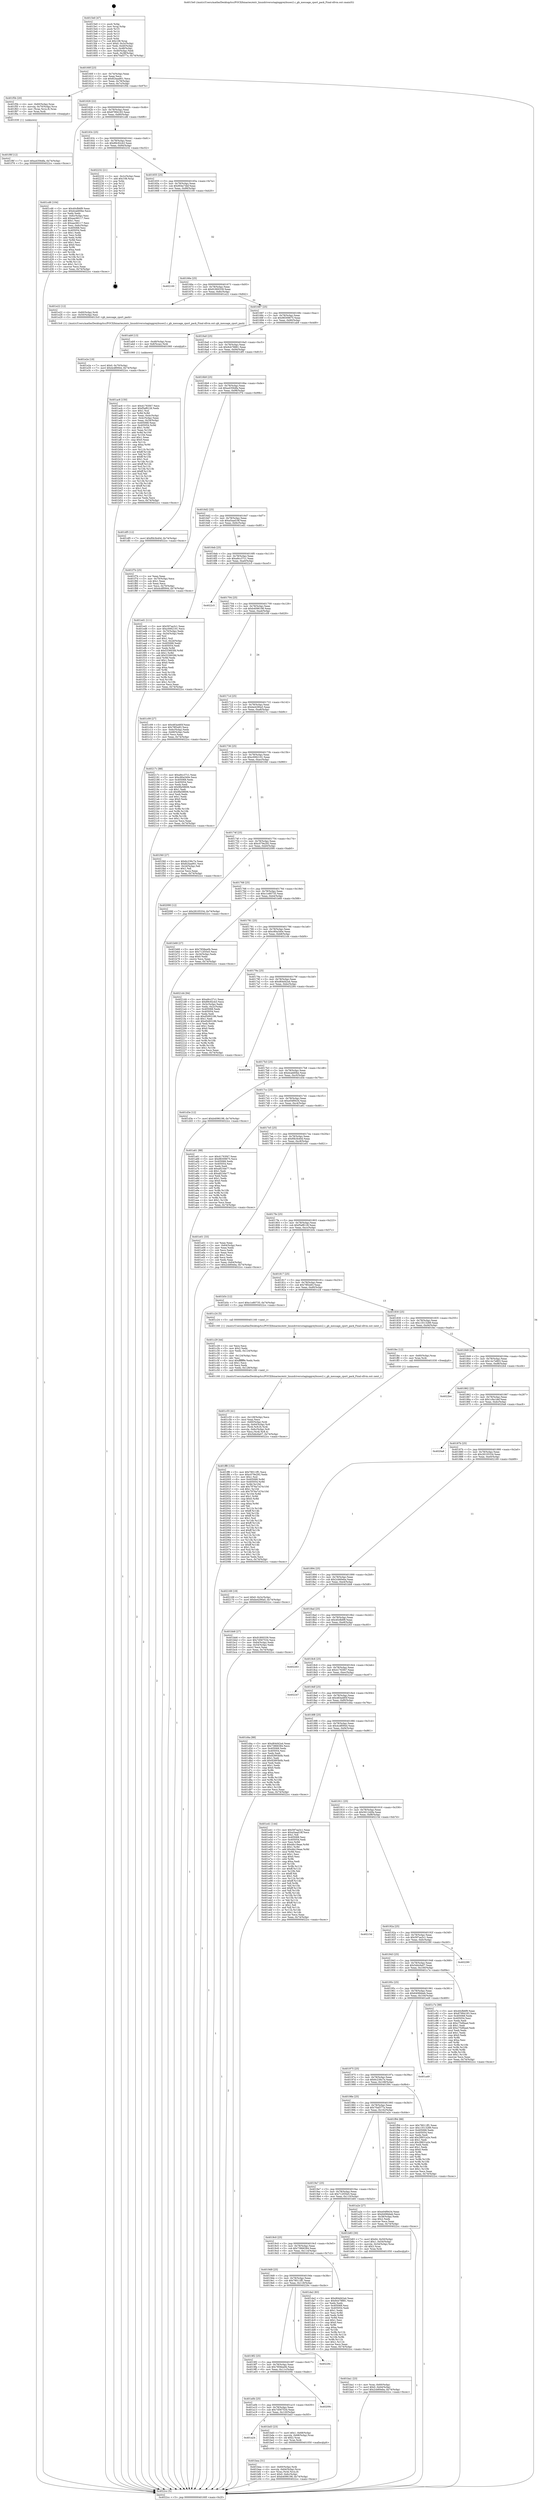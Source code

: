 digraph "0x4015e0" {
  label = "0x4015e0 (/mnt/c/Users/mathe/Desktop/tcc/POCII/binaries/extr_linuxdriversstaginggreybuses2.c_gb_message_cport_pack_Final-ollvm.out::main(0))"
  labelloc = "t"
  node[shape=record]

  Entry [label="",width=0.3,height=0.3,shape=circle,fillcolor=black,style=filled]
  "0x40160f" [label="{
     0x40160f [23]\l
     | [instrs]\l
     &nbsp;&nbsp;0x40160f \<+3\>: mov -0x74(%rbp),%eax\l
     &nbsp;&nbsp;0x401612 \<+2\>: mov %eax,%ecx\l
     &nbsp;&nbsp;0x401614 \<+6\>: sub $0x824aa901,%ecx\l
     &nbsp;&nbsp;0x40161a \<+3\>: mov %eax,-0x78(%rbp)\l
     &nbsp;&nbsp;0x40161d \<+3\>: mov %ecx,-0x7c(%rbp)\l
     &nbsp;&nbsp;0x401620 \<+6\>: je 0000000000401f5b \<main+0x97b\>\l
  }"]
  "0x401f5b" [label="{
     0x401f5b [20]\l
     | [instrs]\l
     &nbsp;&nbsp;0x401f5b \<+4\>: mov -0x60(%rbp),%rax\l
     &nbsp;&nbsp;0x401f5f \<+4\>: movslq -0x70(%rbp),%rcx\l
     &nbsp;&nbsp;0x401f63 \<+4\>: mov (%rax,%rcx,8),%rax\l
     &nbsp;&nbsp;0x401f67 \<+3\>: mov %rax,%rdi\l
     &nbsp;&nbsp;0x401f6a \<+5\>: call 0000000000401030 \<free@plt\>\l
     | [calls]\l
     &nbsp;&nbsp;0x401030 \{1\} (unknown)\l
  }"]
  "0x401626" [label="{
     0x401626 [22]\l
     | [instrs]\l
     &nbsp;&nbsp;0x401626 \<+5\>: jmp 000000000040162b \<main+0x4b\>\l
     &nbsp;&nbsp;0x40162b \<+3\>: mov -0x78(%rbp),%eax\l
     &nbsp;&nbsp;0x40162e \<+5\>: sub $0x87994183,%eax\l
     &nbsp;&nbsp;0x401633 \<+3\>: mov %eax,-0x80(%rbp)\l
     &nbsp;&nbsp;0x401636 \<+6\>: je 0000000000401cd6 \<main+0x6f6\>\l
  }"]
  Exit [label="",width=0.3,height=0.3,shape=circle,fillcolor=black,style=filled,peripheries=2]
  "0x401cd6" [label="{
     0x401cd6 [104]\l
     | [instrs]\l
     &nbsp;&nbsp;0x401cd6 \<+5\>: mov $0x40cfb6f9,%eax\l
     &nbsp;&nbsp;0x401cdb \<+5\>: mov $0xdcab60be,%ecx\l
     &nbsp;&nbsp;0x401ce0 \<+2\>: xor %edx,%edx\l
     &nbsp;&nbsp;0x401ce2 \<+3\>: mov -0x6c(%rbp),%esi\l
     &nbsp;&nbsp;0x401ce5 \<+6\>: add $0xaac66117,%esi\l
     &nbsp;&nbsp;0x401ceb \<+3\>: add $0x1,%esi\l
     &nbsp;&nbsp;0x401cee \<+6\>: sub $0xaac66117,%esi\l
     &nbsp;&nbsp;0x401cf4 \<+3\>: mov %esi,-0x6c(%rbp)\l
     &nbsp;&nbsp;0x401cf7 \<+7\>: mov 0x405068,%esi\l
     &nbsp;&nbsp;0x401cfe \<+7\>: mov 0x405054,%edi\l
     &nbsp;&nbsp;0x401d05 \<+3\>: sub $0x1,%edx\l
     &nbsp;&nbsp;0x401d08 \<+3\>: mov %esi,%r8d\l
     &nbsp;&nbsp;0x401d0b \<+3\>: add %edx,%r8d\l
     &nbsp;&nbsp;0x401d0e \<+4\>: imul %r8d,%esi\l
     &nbsp;&nbsp;0x401d12 \<+3\>: and $0x1,%esi\l
     &nbsp;&nbsp;0x401d15 \<+3\>: cmp $0x0,%esi\l
     &nbsp;&nbsp;0x401d18 \<+4\>: sete %r9b\l
     &nbsp;&nbsp;0x401d1c \<+3\>: cmp $0xa,%edi\l
     &nbsp;&nbsp;0x401d1f \<+4\>: setl %r10b\l
     &nbsp;&nbsp;0x401d23 \<+3\>: mov %r9b,%r11b\l
     &nbsp;&nbsp;0x401d26 \<+3\>: and %r10b,%r11b\l
     &nbsp;&nbsp;0x401d29 \<+3\>: xor %r10b,%r9b\l
     &nbsp;&nbsp;0x401d2c \<+3\>: or %r9b,%r11b\l
     &nbsp;&nbsp;0x401d2f \<+4\>: test $0x1,%r11b\l
     &nbsp;&nbsp;0x401d33 \<+3\>: cmovne %ecx,%eax\l
     &nbsp;&nbsp;0x401d36 \<+3\>: mov %eax,-0x74(%rbp)\l
     &nbsp;&nbsp;0x401d39 \<+5\>: jmp 00000000004022cc \<main+0xcec\>\l
  }"]
  "0x40163c" [label="{
     0x40163c [25]\l
     | [instrs]\l
     &nbsp;&nbsp;0x40163c \<+5\>: jmp 0000000000401641 \<main+0x61\>\l
     &nbsp;&nbsp;0x401641 \<+3\>: mov -0x78(%rbp),%eax\l
     &nbsp;&nbsp;0x401644 \<+5\>: sub $0x89c92cb3,%eax\l
     &nbsp;&nbsp;0x401649 \<+6\>: mov %eax,-0x84(%rbp)\l
     &nbsp;&nbsp;0x40164f \<+6\>: je 0000000000402232 \<main+0xc52\>\l
  }"]
  "0x401ff8" [label="{
     0x401ff8 [152]\l
     | [instrs]\l
     &nbsp;&nbsp;0x401ff8 \<+5\>: mov $0x78011ff1,%ecx\l
     &nbsp;&nbsp;0x401ffd \<+5\>: mov $0xc079e292,%edx\l
     &nbsp;&nbsp;0x402002 \<+3\>: mov $0x1,%sil\l
     &nbsp;&nbsp;0x402005 \<+8\>: mov 0x405068,%r8d\l
     &nbsp;&nbsp;0x40200d \<+8\>: mov 0x405054,%r9d\l
     &nbsp;&nbsp;0x402015 \<+3\>: mov %r8d,%r10d\l
     &nbsp;&nbsp;0x402018 \<+7\>: add $0x7976a7cf,%r10d\l
     &nbsp;&nbsp;0x40201f \<+4\>: sub $0x1,%r10d\l
     &nbsp;&nbsp;0x402023 \<+7\>: sub $0x7976a7cf,%r10d\l
     &nbsp;&nbsp;0x40202a \<+4\>: imul %r10d,%r8d\l
     &nbsp;&nbsp;0x40202e \<+4\>: and $0x1,%r8d\l
     &nbsp;&nbsp;0x402032 \<+4\>: cmp $0x0,%r8d\l
     &nbsp;&nbsp;0x402036 \<+4\>: sete %r11b\l
     &nbsp;&nbsp;0x40203a \<+4\>: cmp $0xa,%r9d\l
     &nbsp;&nbsp;0x40203e \<+3\>: setl %bl\l
     &nbsp;&nbsp;0x402041 \<+3\>: mov %r11b,%r14b\l
     &nbsp;&nbsp;0x402044 \<+4\>: xor $0xff,%r14b\l
     &nbsp;&nbsp;0x402048 \<+3\>: mov %bl,%r15b\l
     &nbsp;&nbsp;0x40204b \<+4\>: xor $0xff,%r15b\l
     &nbsp;&nbsp;0x40204f \<+4\>: xor $0x1,%sil\l
     &nbsp;&nbsp;0x402053 \<+3\>: mov %r14b,%r12b\l
     &nbsp;&nbsp;0x402056 \<+4\>: and $0xff,%r12b\l
     &nbsp;&nbsp;0x40205a \<+3\>: and %sil,%r11b\l
     &nbsp;&nbsp;0x40205d \<+3\>: mov %r15b,%r13b\l
     &nbsp;&nbsp;0x402060 \<+4\>: and $0xff,%r13b\l
     &nbsp;&nbsp;0x402064 \<+3\>: and %sil,%bl\l
     &nbsp;&nbsp;0x402067 \<+3\>: or %r11b,%r12b\l
     &nbsp;&nbsp;0x40206a \<+3\>: or %bl,%r13b\l
     &nbsp;&nbsp;0x40206d \<+3\>: xor %r13b,%r12b\l
     &nbsp;&nbsp;0x402070 \<+3\>: or %r15b,%r14b\l
     &nbsp;&nbsp;0x402073 \<+4\>: xor $0xff,%r14b\l
     &nbsp;&nbsp;0x402077 \<+4\>: or $0x1,%sil\l
     &nbsp;&nbsp;0x40207b \<+3\>: and %sil,%r14b\l
     &nbsp;&nbsp;0x40207e \<+3\>: or %r14b,%r12b\l
     &nbsp;&nbsp;0x402081 \<+4\>: test $0x1,%r12b\l
     &nbsp;&nbsp;0x402085 \<+3\>: cmovne %edx,%ecx\l
     &nbsp;&nbsp;0x402088 \<+3\>: mov %ecx,-0x74(%rbp)\l
     &nbsp;&nbsp;0x40208b \<+5\>: jmp 00000000004022cc \<main+0xcec\>\l
  }"]
  "0x402232" [label="{
     0x402232 [21]\l
     | [instrs]\l
     &nbsp;&nbsp;0x402232 \<+3\>: mov -0x2c(%rbp),%eax\l
     &nbsp;&nbsp;0x402235 \<+7\>: add $0x108,%rsp\l
     &nbsp;&nbsp;0x40223c \<+1\>: pop %rbx\l
     &nbsp;&nbsp;0x40223d \<+2\>: pop %r12\l
     &nbsp;&nbsp;0x40223f \<+2\>: pop %r13\l
     &nbsp;&nbsp;0x402241 \<+2\>: pop %r14\l
     &nbsp;&nbsp;0x402243 \<+2\>: pop %r15\l
     &nbsp;&nbsp;0x402245 \<+1\>: pop %rbp\l
     &nbsp;&nbsp;0x402246 \<+1\>: ret\l
  }"]
  "0x401655" [label="{
     0x401655 [25]\l
     | [instrs]\l
     &nbsp;&nbsp;0x401655 \<+5\>: jmp 000000000040165a \<main+0x7a\>\l
     &nbsp;&nbsp;0x40165a \<+3\>: mov -0x78(%rbp),%eax\l
     &nbsp;&nbsp;0x40165d \<+5\>: sub $0x904e74bf,%eax\l
     &nbsp;&nbsp;0x401662 \<+6\>: mov %eax,-0x88(%rbp)\l
     &nbsp;&nbsp;0x401668 \<+6\>: je 0000000000402100 \<main+0xb20\>\l
  }"]
  "0x401f6f" [label="{
     0x401f6f [12]\l
     | [instrs]\l
     &nbsp;&nbsp;0x401f6f \<+7\>: movl $0xa4356dfa,-0x74(%rbp)\l
     &nbsp;&nbsp;0x401f76 \<+5\>: jmp 00000000004022cc \<main+0xcec\>\l
  }"]
  "0x402100" [label="{
     0x402100\l
  }", style=dashed]
  "0x40166e" [label="{
     0x40166e [25]\l
     | [instrs]\l
     &nbsp;&nbsp;0x40166e \<+5\>: jmp 0000000000401673 \<main+0x93\>\l
     &nbsp;&nbsp;0x401673 \<+3\>: mov -0x78(%rbp),%eax\l
     &nbsp;&nbsp;0x401676 \<+5\>: sub $0x91800339,%eax\l
     &nbsp;&nbsp;0x40167b \<+6\>: mov %eax,-0x8c(%rbp)\l
     &nbsp;&nbsp;0x401681 \<+6\>: je 0000000000401e22 \<main+0x842\>\l
  }"]
  "0x401e2e" [label="{
     0x401e2e [19]\l
     | [instrs]\l
     &nbsp;&nbsp;0x401e2e \<+7\>: movl $0x0,-0x70(%rbp)\l
     &nbsp;&nbsp;0x401e35 \<+7\>: movl $0x4cdf0944,-0x74(%rbp)\l
     &nbsp;&nbsp;0x401e3c \<+5\>: jmp 00000000004022cc \<main+0xcec\>\l
  }"]
  "0x401e22" [label="{
     0x401e22 [12]\l
     | [instrs]\l
     &nbsp;&nbsp;0x401e22 \<+4\>: mov -0x60(%rbp),%rdi\l
     &nbsp;&nbsp;0x401e26 \<+3\>: mov -0x50(%rbp),%esi\l
     &nbsp;&nbsp;0x401e29 \<+5\>: call 00000000004015c0 \<gb_message_cport_pack\>\l
     | [calls]\l
     &nbsp;&nbsp;0x4015c0 \{1\} (/mnt/c/Users/mathe/Desktop/tcc/POCII/binaries/extr_linuxdriversstaginggreybuses2.c_gb_message_cport_pack_Final-ollvm.out::gb_message_cport_pack)\l
  }"]
  "0x401687" [label="{
     0x401687 [25]\l
     | [instrs]\l
     &nbsp;&nbsp;0x401687 \<+5\>: jmp 000000000040168c \<main+0xac\>\l
     &nbsp;&nbsp;0x40168c \<+3\>: mov -0x78(%rbp),%eax\l
     &nbsp;&nbsp;0x40168f \<+5\>: sub $0x98309675,%eax\l
     &nbsp;&nbsp;0x401694 \<+6\>: mov %eax,-0x90(%rbp)\l
     &nbsp;&nbsp;0x40169a \<+6\>: je 0000000000401ab9 \<main+0x4d9\>\l
  }"]
  "0x401c55" [label="{
     0x401c55 [41]\l
     | [instrs]\l
     &nbsp;&nbsp;0x401c55 \<+6\>: mov -0x128(%rbp),%ecx\l
     &nbsp;&nbsp;0x401c5b \<+3\>: imul %eax,%ecx\l
     &nbsp;&nbsp;0x401c5e \<+4\>: mov -0x60(%rbp),%rdi\l
     &nbsp;&nbsp;0x401c62 \<+4\>: movslq -0x64(%rbp),%r8\l
     &nbsp;&nbsp;0x401c66 \<+4\>: mov (%rdi,%r8,8),%rdi\l
     &nbsp;&nbsp;0x401c6a \<+4\>: movslq -0x6c(%rbp),%r8\l
     &nbsp;&nbsp;0x401c6e \<+4\>: mov %ecx,(%rdi,%r8,4)\l
     &nbsp;&nbsp;0x401c72 \<+7\>: movl $0x5ddc6a07,-0x74(%rbp)\l
     &nbsp;&nbsp;0x401c79 \<+5\>: jmp 00000000004022cc \<main+0xcec\>\l
  }"]
  "0x401ab9" [label="{
     0x401ab9 [13]\l
     | [instrs]\l
     &nbsp;&nbsp;0x401ab9 \<+4\>: mov -0x48(%rbp),%rax\l
     &nbsp;&nbsp;0x401abd \<+4\>: mov 0x8(%rax),%rdi\l
     &nbsp;&nbsp;0x401ac1 \<+5\>: call 0000000000401060 \<atoi@plt\>\l
     | [calls]\l
     &nbsp;&nbsp;0x401060 \{1\} (unknown)\l
  }"]
  "0x4016a0" [label="{
     0x4016a0 [25]\l
     | [instrs]\l
     &nbsp;&nbsp;0x4016a0 \<+5\>: jmp 00000000004016a5 \<main+0xc5\>\l
     &nbsp;&nbsp;0x4016a5 \<+3\>: mov -0x78(%rbp),%eax\l
     &nbsp;&nbsp;0x4016a8 \<+5\>: sub $0x9cb78881,%eax\l
     &nbsp;&nbsp;0x4016ad \<+6\>: mov %eax,-0x94(%rbp)\l
     &nbsp;&nbsp;0x4016b3 \<+6\>: je 0000000000401df5 \<main+0x815\>\l
  }"]
  "0x401c29" [label="{
     0x401c29 [44]\l
     | [instrs]\l
     &nbsp;&nbsp;0x401c29 \<+2\>: xor %ecx,%ecx\l
     &nbsp;&nbsp;0x401c2b \<+5\>: mov $0x2,%edx\l
     &nbsp;&nbsp;0x401c30 \<+6\>: mov %edx,-0x124(%rbp)\l
     &nbsp;&nbsp;0x401c36 \<+1\>: cltd\l
     &nbsp;&nbsp;0x401c37 \<+6\>: mov -0x124(%rbp),%esi\l
     &nbsp;&nbsp;0x401c3d \<+2\>: idiv %esi\l
     &nbsp;&nbsp;0x401c3f \<+6\>: imul $0xfffffffe,%edx,%edx\l
     &nbsp;&nbsp;0x401c45 \<+3\>: sub $0x1,%ecx\l
     &nbsp;&nbsp;0x401c48 \<+2\>: sub %ecx,%edx\l
     &nbsp;&nbsp;0x401c4a \<+6\>: mov %edx,-0x128(%rbp)\l
     &nbsp;&nbsp;0x401c50 \<+5\>: call 0000000000401160 \<next_i\>\l
     | [calls]\l
     &nbsp;&nbsp;0x401160 \{1\} (/mnt/c/Users/mathe/Desktop/tcc/POCII/binaries/extr_linuxdriversstaginggreybuses2.c_gb_message_cport_pack_Final-ollvm.out::next_i)\l
  }"]
  "0x401df5" [label="{
     0x401df5 [12]\l
     | [instrs]\l
     &nbsp;&nbsp;0x401df5 \<+7\>: movl $0xf0b3b40d,-0x74(%rbp)\l
     &nbsp;&nbsp;0x401dfc \<+5\>: jmp 00000000004022cc \<main+0xcec\>\l
  }"]
  "0x4016b9" [label="{
     0x4016b9 [25]\l
     | [instrs]\l
     &nbsp;&nbsp;0x4016b9 \<+5\>: jmp 00000000004016be \<main+0xde\>\l
     &nbsp;&nbsp;0x4016be \<+3\>: mov -0x78(%rbp),%eax\l
     &nbsp;&nbsp;0x4016c1 \<+5\>: sub $0xa4356dfa,%eax\l
     &nbsp;&nbsp;0x4016c6 \<+6\>: mov %eax,-0x98(%rbp)\l
     &nbsp;&nbsp;0x4016cc \<+6\>: je 0000000000401f7b \<main+0x99b\>\l
  }"]
  "0x401bea" [label="{
     0x401bea [31]\l
     | [instrs]\l
     &nbsp;&nbsp;0x401bea \<+4\>: mov -0x60(%rbp),%rdi\l
     &nbsp;&nbsp;0x401bee \<+4\>: movslq -0x64(%rbp),%rcx\l
     &nbsp;&nbsp;0x401bf2 \<+4\>: mov %rax,(%rdi,%rcx,8)\l
     &nbsp;&nbsp;0x401bf6 \<+7\>: movl $0x0,-0x6c(%rbp)\l
     &nbsp;&nbsp;0x401bfd \<+7\>: movl $0xb4096198,-0x74(%rbp)\l
     &nbsp;&nbsp;0x401c04 \<+5\>: jmp 00000000004022cc \<main+0xcec\>\l
  }"]
  "0x401f7b" [label="{
     0x401f7b [25]\l
     | [instrs]\l
     &nbsp;&nbsp;0x401f7b \<+2\>: xor %eax,%eax\l
     &nbsp;&nbsp;0x401f7d \<+3\>: mov -0x70(%rbp),%ecx\l
     &nbsp;&nbsp;0x401f80 \<+3\>: sub $0x1,%eax\l
     &nbsp;&nbsp;0x401f83 \<+2\>: sub %eax,%ecx\l
     &nbsp;&nbsp;0x401f85 \<+3\>: mov %ecx,-0x70(%rbp)\l
     &nbsp;&nbsp;0x401f88 \<+7\>: movl $0x4cdf0944,-0x74(%rbp)\l
     &nbsp;&nbsp;0x401f8f \<+5\>: jmp 00000000004022cc \<main+0xcec\>\l
  }"]
  "0x4016d2" [label="{
     0x4016d2 [25]\l
     | [instrs]\l
     &nbsp;&nbsp;0x4016d2 \<+5\>: jmp 00000000004016d7 \<main+0xf7\>\l
     &nbsp;&nbsp;0x4016d7 \<+3\>: mov -0x78(%rbp),%eax\l
     &nbsp;&nbsp;0x4016da \<+5\>: sub $0xa5aad18f,%eax\l
     &nbsp;&nbsp;0x4016df \<+6\>: mov %eax,-0x9c(%rbp)\l
     &nbsp;&nbsp;0x4016e5 \<+6\>: je 0000000000401ed1 \<main+0x8f1\>\l
  }"]
  "0x401a24" [label="{
     0x401a24\l
  }", style=dashed]
  "0x401ed1" [label="{
     0x401ed1 [111]\l
     | [instrs]\l
     &nbsp;&nbsp;0x401ed1 \<+5\>: mov $0x597aa3c1,%eax\l
     &nbsp;&nbsp;0x401ed6 \<+5\>: mov $0xc0062191,%ecx\l
     &nbsp;&nbsp;0x401edb \<+3\>: mov -0x70(%rbp),%edx\l
     &nbsp;&nbsp;0x401ede \<+3\>: cmp -0x54(%rbp),%edx\l
     &nbsp;&nbsp;0x401ee1 \<+4\>: setl %sil\l
     &nbsp;&nbsp;0x401ee5 \<+4\>: and $0x1,%sil\l
     &nbsp;&nbsp;0x401ee9 \<+4\>: mov %sil,-0x2d(%rbp)\l
     &nbsp;&nbsp;0x401eed \<+7\>: mov 0x405068,%edx\l
     &nbsp;&nbsp;0x401ef4 \<+7\>: mov 0x405054,%edi\l
     &nbsp;&nbsp;0x401efb \<+3\>: mov %edx,%r8d\l
     &nbsp;&nbsp;0x401efe \<+7\>: sub $0x533603fd,%r8d\l
     &nbsp;&nbsp;0x401f05 \<+4\>: sub $0x1,%r8d\l
     &nbsp;&nbsp;0x401f09 \<+7\>: add $0x533603fd,%r8d\l
     &nbsp;&nbsp;0x401f10 \<+4\>: imul %r8d,%edx\l
     &nbsp;&nbsp;0x401f14 \<+3\>: and $0x1,%edx\l
     &nbsp;&nbsp;0x401f17 \<+3\>: cmp $0x0,%edx\l
     &nbsp;&nbsp;0x401f1a \<+4\>: sete %sil\l
     &nbsp;&nbsp;0x401f1e \<+3\>: cmp $0xa,%edi\l
     &nbsp;&nbsp;0x401f21 \<+4\>: setl %r9b\l
     &nbsp;&nbsp;0x401f25 \<+3\>: mov %sil,%r10b\l
     &nbsp;&nbsp;0x401f28 \<+3\>: and %r9b,%r10b\l
     &nbsp;&nbsp;0x401f2b \<+3\>: xor %r9b,%sil\l
     &nbsp;&nbsp;0x401f2e \<+3\>: or %sil,%r10b\l
     &nbsp;&nbsp;0x401f31 \<+4\>: test $0x1,%r10b\l
     &nbsp;&nbsp;0x401f35 \<+3\>: cmovne %ecx,%eax\l
     &nbsp;&nbsp;0x401f38 \<+3\>: mov %eax,-0x74(%rbp)\l
     &nbsp;&nbsp;0x401f3b \<+5\>: jmp 00000000004022cc \<main+0xcec\>\l
  }"]
  "0x4016eb" [label="{
     0x4016eb [25]\l
     | [instrs]\l
     &nbsp;&nbsp;0x4016eb \<+5\>: jmp 00000000004016f0 \<main+0x110\>\l
     &nbsp;&nbsp;0x4016f0 \<+3\>: mov -0x78(%rbp),%eax\l
     &nbsp;&nbsp;0x4016f3 \<+5\>: sub $0xa9cc37c1,%eax\l
     &nbsp;&nbsp;0x4016f8 \<+6\>: mov %eax,-0xa0(%rbp)\l
     &nbsp;&nbsp;0x4016fe \<+6\>: je 00000000004022c5 \<main+0xce5\>\l
  }"]
  "0x401bd3" [label="{
     0x401bd3 [23]\l
     | [instrs]\l
     &nbsp;&nbsp;0x401bd3 \<+7\>: movl $0x1,-0x68(%rbp)\l
     &nbsp;&nbsp;0x401bda \<+4\>: movslq -0x68(%rbp),%rax\l
     &nbsp;&nbsp;0x401bde \<+4\>: shl $0x2,%rax\l
     &nbsp;&nbsp;0x401be2 \<+3\>: mov %rax,%rdi\l
     &nbsp;&nbsp;0x401be5 \<+5\>: call 0000000000401050 \<malloc@plt\>\l
     | [calls]\l
     &nbsp;&nbsp;0x401050 \{1\} (unknown)\l
  }"]
  "0x4022c5" [label="{
     0x4022c5\l
  }", style=dashed]
  "0x401704" [label="{
     0x401704 [25]\l
     | [instrs]\l
     &nbsp;&nbsp;0x401704 \<+5\>: jmp 0000000000401709 \<main+0x129\>\l
     &nbsp;&nbsp;0x401709 \<+3\>: mov -0x78(%rbp),%eax\l
     &nbsp;&nbsp;0x40170c \<+5\>: sub $0xb4096198,%eax\l
     &nbsp;&nbsp;0x401711 \<+6\>: mov %eax,-0xa4(%rbp)\l
     &nbsp;&nbsp;0x401717 \<+6\>: je 0000000000401c09 \<main+0x629\>\l
  }"]
  "0x401a0b" [label="{
     0x401a0b [25]\l
     | [instrs]\l
     &nbsp;&nbsp;0x401a0b \<+5\>: jmp 0000000000401a10 \<main+0x430\>\l
     &nbsp;&nbsp;0x401a10 \<+3\>: mov -0x78(%rbp),%eax\l
     &nbsp;&nbsp;0x401a13 \<+5\>: sub $0x7d567534,%eax\l
     &nbsp;&nbsp;0x401a18 \<+6\>: mov %eax,-0x120(%rbp)\l
     &nbsp;&nbsp;0x401a1e \<+6\>: je 0000000000401bd3 \<main+0x5f3\>\l
  }"]
  "0x401c09" [label="{
     0x401c09 [27]\l
     | [instrs]\l
     &nbsp;&nbsp;0x401c09 \<+5\>: mov $0x483a485f,%eax\l
     &nbsp;&nbsp;0x401c0e \<+5\>: mov $0x78f2e83,%ecx\l
     &nbsp;&nbsp;0x401c13 \<+3\>: mov -0x6c(%rbp),%edx\l
     &nbsp;&nbsp;0x401c16 \<+3\>: cmp -0x68(%rbp),%edx\l
     &nbsp;&nbsp;0x401c19 \<+3\>: cmovl %ecx,%eax\l
     &nbsp;&nbsp;0x401c1c \<+3\>: mov %eax,-0x74(%rbp)\l
     &nbsp;&nbsp;0x401c1f \<+5\>: jmp 00000000004022cc \<main+0xcec\>\l
  }"]
  "0x40171d" [label="{
     0x40171d [25]\l
     | [instrs]\l
     &nbsp;&nbsp;0x40171d \<+5\>: jmp 0000000000401722 \<main+0x142\>\l
     &nbsp;&nbsp;0x401722 \<+3\>: mov -0x78(%rbp),%eax\l
     &nbsp;&nbsp;0x401725 \<+5\>: sub $0xbe4290a5,%eax\l
     &nbsp;&nbsp;0x40172a \<+6\>: mov %eax,-0xa8(%rbp)\l
     &nbsp;&nbsp;0x401730 \<+6\>: je 000000000040217c \<main+0xb9c\>\l
  }"]
  "0x40209c" [label="{
     0x40209c\l
  }", style=dashed]
  "0x40217c" [label="{
     0x40217c [88]\l
     | [instrs]\l
     &nbsp;&nbsp;0x40217c \<+5\>: mov $0xa9cc37c1,%eax\l
     &nbsp;&nbsp;0x402181 \<+5\>: mov $0xc80a340e,%ecx\l
     &nbsp;&nbsp;0x402186 \<+7\>: mov 0x405068,%edx\l
     &nbsp;&nbsp;0x40218d \<+7\>: mov 0x405054,%esi\l
     &nbsp;&nbsp;0x402194 \<+2\>: mov %edx,%edi\l
     &nbsp;&nbsp;0x402196 \<+6\>: add $0x9fa58606,%edi\l
     &nbsp;&nbsp;0x40219c \<+3\>: sub $0x1,%edi\l
     &nbsp;&nbsp;0x40219f \<+6\>: sub $0x9fa58606,%edi\l
     &nbsp;&nbsp;0x4021a5 \<+3\>: imul %edi,%edx\l
     &nbsp;&nbsp;0x4021a8 \<+3\>: and $0x1,%edx\l
     &nbsp;&nbsp;0x4021ab \<+3\>: cmp $0x0,%edx\l
     &nbsp;&nbsp;0x4021ae \<+4\>: sete %r8b\l
     &nbsp;&nbsp;0x4021b2 \<+3\>: cmp $0xa,%esi\l
     &nbsp;&nbsp;0x4021b5 \<+4\>: setl %r9b\l
     &nbsp;&nbsp;0x4021b9 \<+3\>: mov %r8b,%r10b\l
     &nbsp;&nbsp;0x4021bc \<+3\>: and %r9b,%r10b\l
     &nbsp;&nbsp;0x4021bf \<+3\>: xor %r9b,%r8b\l
     &nbsp;&nbsp;0x4021c2 \<+3\>: or %r8b,%r10b\l
     &nbsp;&nbsp;0x4021c5 \<+4\>: test $0x1,%r10b\l
     &nbsp;&nbsp;0x4021c9 \<+3\>: cmovne %ecx,%eax\l
     &nbsp;&nbsp;0x4021cc \<+3\>: mov %eax,-0x74(%rbp)\l
     &nbsp;&nbsp;0x4021cf \<+5\>: jmp 00000000004022cc \<main+0xcec\>\l
  }"]
  "0x401736" [label="{
     0x401736 [25]\l
     | [instrs]\l
     &nbsp;&nbsp;0x401736 \<+5\>: jmp 000000000040173b \<main+0x15b\>\l
     &nbsp;&nbsp;0x40173b \<+3\>: mov -0x78(%rbp),%eax\l
     &nbsp;&nbsp;0x40173e \<+5\>: sub $0xc0062191,%eax\l
     &nbsp;&nbsp;0x401743 \<+6\>: mov %eax,-0xac(%rbp)\l
     &nbsp;&nbsp;0x401749 \<+6\>: je 0000000000401f40 \<main+0x960\>\l
  }"]
  "0x4019f2" [label="{
     0x4019f2 [25]\l
     | [instrs]\l
     &nbsp;&nbsp;0x4019f2 \<+5\>: jmp 00000000004019f7 \<main+0x417\>\l
     &nbsp;&nbsp;0x4019f7 \<+3\>: mov -0x78(%rbp),%eax\l
     &nbsp;&nbsp;0x4019fa \<+5\>: sub $0x7858ea0b,%eax\l
     &nbsp;&nbsp;0x4019ff \<+6\>: mov %eax,-0x11c(%rbp)\l
     &nbsp;&nbsp;0x401a05 \<+6\>: je 000000000040209c \<main+0xabc\>\l
  }"]
  "0x401f40" [label="{
     0x401f40 [27]\l
     | [instrs]\l
     &nbsp;&nbsp;0x401f40 \<+5\>: mov $0x6c236c7e,%eax\l
     &nbsp;&nbsp;0x401f45 \<+5\>: mov $0x824aa901,%ecx\l
     &nbsp;&nbsp;0x401f4a \<+3\>: mov -0x2d(%rbp),%dl\l
     &nbsp;&nbsp;0x401f4d \<+3\>: test $0x1,%dl\l
     &nbsp;&nbsp;0x401f50 \<+3\>: cmovne %ecx,%eax\l
     &nbsp;&nbsp;0x401f53 \<+3\>: mov %eax,-0x74(%rbp)\l
     &nbsp;&nbsp;0x401f56 \<+5\>: jmp 00000000004022cc \<main+0xcec\>\l
  }"]
  "0x40174f" [label="{
     0x40174f [25]\l
     | [instrs]\l
     &nbsp;&nbsp;0x40174f \<+5\>: jmp 0000000000401754 \<main+0x174\>\l
     &nbsp;&nbsp;0x401754 \<+3\>: mov -0x78(%rbp),%eax\l
     &nbsp;&nbsp;0x401757 \<+5\>: sub $0xc079e292,%eax\l
     &nbsp;&nbsp;0x40175c \<+6\>: mov %eax,-0xb0(%rbp)\l
     &nbsp;&nbsp;0x401762 \<+6\>: je 0000000000402090 \<main+0xab0\>\l
  }"]
  "0x40229c" [label="{
     0x40229c\l
  }", style=dashed]
  "0x402090" [label="{
     0x402090 [12]\l
     | [instrs]\l
     &nbsp;&nbsp;0x402090 \<+7\>: movl $0x28105334,-0x74(%rbp)\l
     &nbsp;&nbsp;0x402097 \<+5\>: jmp 00000000004022cc \<main+0xcec\>\l
  }"]
  "0x401768" [label="{
     0x401768 [25]\l
     | [instrs]\l
     &nbsp;&nbsp;0x401768 \<+5\>: jmp 000000000040176d \<main+0x18d\>\l
     &nbsp;&nbsp;0x40176d \<+3\>: mov -0x78(%rbp),%eax\l
     &nbsp;&nbsp;0x401770 \<+5\>: sub $0xc1e80735,%eax\l
     &nbsp;&nbsp;0x401775 \<+6\>: mov %eax,-0xb4(%rbp)\l
     &nbsp;&nbsp;0x40177b \<+6\>: je 0000000000401b68 \<main+0x588\>\l
  }"]
  "0x4019d9" [label="{
     0x4019d9 [25]\l
     | [instrs]\l
     &nbsp;&nbsp;0x4019d9 \<+5\>: jmp 00000000004019de \<main+0x3fe\>\l
     &nbsp;&nbsp;0x4019de \<+3\>: mov -0x78(%rbp),%eax\l
     &nbsp;&nbsp;0x4019e1 \<+5\>: sub $0x78011ff1,%eax\l
     &nbsp;&nbsp;0x4019e6 \<+6\>: mov %eax,-0x118(%rbp)\l
     &nbsp;&nbsp;0x4019ec \<+6\>: je 000000000040229c \<main+0xcbc\>\l
  }"]
  "0x401b68" [label="{
     0x401b68 [27]\l
     | [instrs]\l
     &nbsp;&nbsp;0x401b68 \<+5\>: mov $0x7858ea0b,%eax\l
     &nbsp;&nbsp;0x401b6d \<+5\>: mov $0x712f35e5,%ecx\l
     &nbsp;&nbsp;0x401b72 \<+3\>: mov -0x34(%rbp),%edx\l
     &nbsp;&nbsp;0x401b75 \<+3\>: cmp $0x0,%edx\l
     &nbsp;&nbsp;0x401b78 \<+3\>: cmove %ecx,%eax\l
     &nbsp;&nbsp;0x401b7b \<+3\>: mov %eax,-0x74(%rbp)\l
     &nbsp;&nbsp;0x401b7e \<+5\>: jmp 00000000004022cc \<main+0xcec\>\l
  }"]
  "0x401781" [label="{
     0x401781 [25]\l
     | [instrs]\l
     &nbsp;&nbsp;0x401781 \<+5\>: jmp 0000000000401786 \<main+0x1a6\>\l
     &nbsp;&nbsp;0x401786 \<+3\>: mov -0x78(%rbp),%eax\l
     &nbsp;&nbsp;0x401789 \<+5\>: sub $0xc80a340e,%eax\l
     &nbsp;&nbsp;0x40178e \<+6\>: mov %eax,-0xb8(%rbp)\l
     &nbsp;&nbsp;0x401794 \<+6\>: je 00000000004021d4 \<main+0xbf4\>\l
  }"]
  "0x401da2" [label="{
     0x401da2 [83]\l
     | [instrs]\l
     &nbsp;&nbsp;0x401da2 \<+5\>: mov $0xd64d42a4,%eax\l
     &nbsp;&nbsp;0x401da7 \<+5\>: mov $0x9cb78881,%ecx\l
     &nbsp;&nbsp;0x401dac \<+2\>: xor %edx,%edx\l
     &nbsp;&nbsp;0x401dae \<+7\>: mov 0x405068,%esi\l
     &nbsp;&nbsp;0x401db5 \<+7\>: mov 0x405054,%edi\l
     &nbsp;&nbsp;0x401dbc \<+3\>: sub $0x1,%edx\l
     &nbsp;&nbsp;0x401dbf \<+3\>: mov %esi,%r8d\l
     &nbsp;&nbsp;0x401dc2 \<+3\>: add %edx,%r8d\l
     &nbsp;&nbsp;0x401dc5 \<+4\>: imul %r8d,%esi\l
     &nbsp;&nbsp;0x401dc9 \<+3\>: and $0x1,%esi\l
     &nbsp;&nbsp;0x401dcc \<+3\>: cmp $0x0,%esi\l
     &nbsp;&nbsp;0x401dcf \<+4\>: sete %r9b\l
     &nbsp;&nbsp;0x401dd3 \<+3\>: cmp $0xa,%edi\l
     &nbsp;&nbsp;0x401dd6 \<+4\>: setl %r10b\l
     &nbsp;&nbsp;0x401dda \<+3\>: mov %r9b,%r11b\l
     &nbsp;&nbsp;0x401ddd \<+3\>: and %r10b,%r11b\l
     &nbsp;&nbsp;0x401de0 \<+3\>: xor %r10b,%r9b\l
     &nbsp;&nbsp;0x401de3 \<+3\>: or %r9b,%r11b\l
     &nbsp;&nbsp;0x401de6 \<+4\>: test $0x1,%r11b\l
     &nbsp;&nbsp;0x401dea \<+3\>: cmovne %ecx,%eax\l
     &nbsp;&nbsp;0x401ded \<+3\>: mov %eax,-0x74(%rbp)\l
     &nbsp;&nbsp;0x401df0 \<+5\>: jmp 00000000004022cc \<main+0xcec\>\l
  }"]
  "0x4021d4" [label="{
     0x4021d4 [94]\l
     | [instrs]\l
     &nbsp;&nbsp;0x4021d4 \<+5\>: mov $0xa9cc37c1,%eax\l
     &nbsp;&nbsp;0x4021d9 \<+5\>: mov $0x89c92cb3,%ecx\l
     &nbsp;&nbsp;0x4021de \<+3\>: mov -0x3c(%rbp),%edx\l
     &nbsp;&nbsp;0x4021e1 \<+3\>: mov %edx,-0x2c(%rbp)\l
     &nbsp;&nbsp;0x4021e4 \<+7\>: mov 0x405068,%edx\l
     &nbsp;&nbsp;0x4021eb \<+7\>: mov 0x405054,%esi\l
     &nbsp;&nbsp;0x4021f2 \<+2\>: mov %edx,%edi\l
     &nbsp;&nbsp;0x4021f4 \<+6\>: sub $0xd5d93186,%edi\l
     &nbsp;&nbsp;0x4021fa \<+3\>: sub $0x1,%edi\l
     &nbsp;&nbsp;0x4021fd \<+6\>: add $0xd5d93186,%edi\l
     &nbsp;&nbsp;0x402203 \<+3\>: imul %edi,%edx\l
     &nbsp;&nbsp;0x402206 \<+3\>: and $0x1,%edx\l
     &nbsp;&nbsp;0x402209 \<+3\>: cmp $0x0,%edx\l
     &nbsp;&nbsp;0x40220c \<+4\>: sete %r8b\l
     &nbsp;&nbsp;0x402210 \<+3\>: cmp $0xa,%esi\l
     &nbsp;&nbsp;0x402213 \<+4\>: setl %r9b\l
     &nbsp;&nbsp;0x402217 \<+3\>: mov %r8b,%r10b\l
     &nbsp;&nbsp;0x40221a \<+3\>: and %r9b,%r10b\l
     &nbsp;&nbsp;0x40221d \<+3\>: xor %r9b,%r8b\l
     &nbsp;&nbsp;0x402220 \<+3\>: or %r8b,%r10b\l
     &nbsp;&nbsp;0x402223 \<+4\>: test $0x1,%r10b\l
     &nbsp;&nbsp;0x402227 \<+3\>: cmovne %ecx,%eax\l
     &nbsp;&nbsp;0x40222a \<+3\>: mov %eax,-0x74(%rbp)\l
     &nbsp;&nbsp;0x40222d \<+5\>: jmp 00000000004022cc \<main+0xcec\>\l
  }"]
  "0x40179a" [label="{
     0x40179a [25]\l
     | [instrs]\l
     &nbsp;&nbsp;0x40179a \<+5\>: jmp 000000000040179f \<main+0x1bf\>\l
     &nbsp;&nbsp;0x40179f \<+3\>: mov -0x78(%rbp),%eax\l
     &nbsp;&nbsp;0x4017a2 \<+5\>: sub $0xd64d42a4,%eax\l
     &nbsp;&nbsp;0x4017a7 \<+6\>: mov %eax,-0xbc(%rbp)\l
     &nbsp;&nbsp;0x4017ad \<+6\>: je 0000000000402284 \<main+0xca4\>\l
  }"]
  "0x401ba1" [label="{
     0x401ba1 [23]\l
     | [instrs]\l
     &nbsp;&nbsp;0x401ba1 \<+4\>: mov %rax,-0x60(%rbp)\l
     &nbsp;&nbsp;0x401ba5 \<+7\>: movl $0x0,-0x64(%rbp)\l
     &nbsp;&nbsp;0x401bac \<+7\>: movl $0x2cb60eba,-0x74(%rbp)\l
     &nbsp;&nbsp;0x401bb3 \<+5\>: jmp 00000000004022cc \<main+0xcec\>\l
  }"]
  "0x402284" [label="{
     0x402284\l
  }", style=dashed]
  "0x4017b3" [label="{
     0x4017b3 [25]\l
     | [instrs]\l
     &nbsp;&nbsp;0x4017b3 \<+5\>: jmp 00000000004017b8 \<main+0x1d8\>\l
     &nbsp;&nbsp;0x4017b8 \<+3\>: mov -0x78(%rbp),%eax\l
     &nbsp;&nbsp;0x4017bb \<+5\>: sub $0xdcab60be,%eax\l
     &nbsp;&nbsp;0x4017c0 \<+6\>: mov %eax,-0xc0(%rbp)\l
     &nbsp;&nbsp;0x4017c6 \<+6\>: je 0000000000401d3e \<main+0x75e\>\l
  }"]
  "0x4019c0" [label="{
     0x4019c0 [25]\l
     | [instrs]\l
     &nbsp;&nbsp;0x4019c0 \<+5\>: jmp 00000000004019c5 \<main+0x3e5\>\l
     &nbsp;&nbsp;0x4019c5 \<+3\>: mov -0x78(%rbp),%eax\l
     &nbsp;&nbsp;0x4019c8 \<+5\>: sub $0x73866384,%eax\l
     &nbsp;&nbsp;0x4019cd \<+6\>: mov %eax,-0x114(%rbp)\l
     &nbsp;&nbsp;0x4019d3 \<+6\>: je 0000000000401da2 \<main+0x7c2\>\l
  }"]
  "0x401d3e" [label="{
     0x401d3e [12]\l
     | [instrs]\l
     &nbsp;&nbsp;0x401d3e \<+7\>: movl $0xb4096198,-0x74(%rbp)\l
     &nbsp;&nbsp;0x401d45 \<+5\>: jmp 00000000004022cc \<main+0xcec\>\l
  }"]
  "0x4017cc" [label="{
     0x4017cc [25]\l
     | [instrs]\l
     &nbsp;&nbsp;0x4017cc \<+5\>: jmp 00000000004017d1 \<main+0x1f1\>\l
     &nbsp;&nbsp;0x4017d1 \<+3\>: mov -0x78(%rbp),%eax\l
     &nbsp;&nbsp;0x4017d4 \<+5\>: sub $0xe04f9434,%eax\l
     &nbsp;&nbsp;0x4017d9 \<+6\>: mov %eax,-0xc4(%rbp)\l
     &nbsp;&nbsp;0x4017df \<+6\>: je 0000000000401a61 \<main+0x481\>\l
  }"]
  "0x401b83" [label="{
     0x401b83 [30]\l
     | [instrs]\l
     &nbsp;&nbsp;0x401b83 \<+7\>: movl $0x64,-0x50(%rbp)\l
     &nbsp;&nbsp;0x401b8a \<+7\>: movl $0x1,-0x54(%rbp)\l
     &nbsp;&nbsp;0x401b91 \<+4\>: movslq -0x54(%rbp),%rax\l
     &nbsp;&nbsp;0x401b95 \<+4\>: shl $0x3,%rax\l
     &nbsp;&nbsp;0x401b99 \<+3\>: mov %rax,%rdi\l
     &nbsp;&nbsp;0x401b9c \<+5\>: call 0000000000401050 \<malloc@plt\>\l
     | [calls]\l
     &nbsp;&nbsp;0x401050 \{1\} (unknown)\l
  }"]
  "0x401a61" [label="{
     0x401a61 [88]\l
     | [instrs]\l
     &nbsp;&nbsp;0x401a61 \<+5\>: mov $0x41763f47,%eax\l
     &nbsp;&nbsp;0x401a66 \<+5\>: mov $0x98309675,%ecx\l
     &nbsp;&nbsp;0x401a6b \<+7\>: mov 0x405068,%edx\l
     &nbsp;&nbsp;0x401a72 \<+7\>: mov 0x405054,%esi\l
     &nbsp;&nbsp;0x401a79 \<+2\>: mov %edx,%edi\l
     &nbsp;&nbsp;0x401a7b \<+6\>: add $0xa823de77,%edi\l
     &nbsp;&nbsp;0x401a81 \<+3\>: sub $0x1,%edi\l
     &nbsp;&nbsp;0x401a84 \<+6\>: sub $0xa823de77,%edi\l
     &nbsp;&nbsp;0x401a8a \<+3\>: imul %edi,%edx\l
     &nbsp;&nbsp;0x401a8d \<+3\>: and $0x1,%edx\l
     &nbsp;&nbsp;0x401a90 \<+3\>: cmp $0x0,%edx\l
     &nbsp;&nbsp;0x401a93 \<+4\>: sete %r8b\l
     &nbsp;&nbsp;0x401a97 \<+3\>: cmp $0xa,%esi\l
     &nbsp;&nbsp;0x401a9a \<+4\>: setl %r9b\l
     &nbsp;&nbsp;0x401a9e \<+3\>: mov %r8b,%r10b\l
     &nbsp;&nbsp;0x401aa1 \<+3\>: and %r9b,%r10b\l
     &nbsp;&nbsp;0x401aa4 \<+3\>: xor %r9b,%r8b\l
     &nbsp;&nbsp;0x401aa7 \<+3\>: or %r8b,%r10b\l
     &nbsp;&nbsp;0x401aaa \<+4\>: test $0x1,%r10b\l
     &nbsp;&nbsp;0x401aae \<+3\>: cmovne %ecx,%eax\l
     &nbsp;&nbsp;0x401ab1 \<+3\>: mov %eax,-0x74(%rbp)\l
     &nbsp;&nbsp;0x401ab4 \<+5\>: jmp 00000000004022cc \<main+0xcec\>\l
  }"]
  "0x4017e5" [label="{
     0x4017e5 [25]\l
     | [instrs]\l
     &nbsp;&nbsp;0x4017e5 \<+5\>: jmp 00000000004017ea \<main+0x20a\>\l
     &nbsp;&nbsp;0x4017ea \<+3\>: mov -0x78(%rbp),%eax\l
     &nbsp;&nbsp;0x4017ed \<+5\>: sub $0xf0b3b40d,%eax\l
     &nbsp;&nbsp;0x4017f2 \<+6\>: mov %eax,-0xc8(%rbp)\l
     &nbsp;&nbsp;0x4017f8 \<+6\>: je 0000000000401e01 \<main+0x821\>\l
  }"]
  "0x401ac6" [label="{
     0x401ac6 [150]\l
     | [instrs]\l
     &nbsp;&nbsp;0x401ac6 \<+5\>: mov $0x41763f47,%ecx\l
     &nbsp;&nbsp;0x401acb \<+5\>: mov $0xf5af8128,%edx\l
     &nbsp;&nbsp;0x401ad0 \<+3\>: mov $0x1,%sil\l
     &nbsp;&nbsp;0x401ad3 \<+3\>: xor %r8d,%r8d\l
     &nbsp;&nbsp;0x401ad6 \<+3\>: mov %eax,-0x4c(%rbp)\l
     &nbsp;&nbsp;0x401ad9 \<+3\>: mov -0x4c(%rbp),%eax\l
     &nbsp;&nbsp;0x401adc \<+3\>: mov %eax,-0x34(%rbp)\l
     &nbsp;&nbsp;0x401adf \<+7\>: mov 0x405068,%eax\l
     &nbsp;&nbsp;0x401ae6 \<+8\>: mov 0x405054,%r9d\l
     &nbsp;&nbsp;0x401aee \<+4\>: sub $0x1,%r8d\l
     &nbsp;&nbsp;0x401af2 \<+3\>: mov %eax,%r10d\l
     &nbsp;&nbsp;0x401af5 \<+3\>: add %r8d,%r10d\l
     &nbsp;&nbsp;0x401af8 \<+4\>: imul %r10d,%eax\l
     &nbsp;&nbsp;0x401afc \<+3\>: and $0x1,%eax\l
     &nbsp;&nbsp;0x401aff \<+3\>: cmp $0x0,%eax\l
     &nbsp;&nbsp;0x401b02 \<+4\>: sete %r11b\l
     &nbsp;&nbsp;0x401b06 \<+4\>: cmp $0xa,%r9d\l
     &nbsp;&nbsp;0x401b0a \<+3\>: setl %bl\l
     &nbsp;&nbsp;0x401b0d \<+3\>: mov %r11b,%r14b\l
     &nbsp;&nbsp;0x401b10 \<+4\>: xor $0xff,%r14b\l
     &nbsp;&nbsp;0x401b14 \<+3\>: mov %bl,%r15b\l
     &nbsp;&nbsp;0x401b17 \<+4\>: xor $0xff,%r15b\l
     &nbsp;&nbsp;0x401b1b \<+4\>: xor $0x1,%sil\l
     &nbsp;&nbsp;0x401b1f \<+3\>: mov %r14b,%r12b\l
     &nbsp;&nbsp;0x401b22 \<+4\>: and $0xff,%r12b\l
     &nbsp;&nbsp;0x401b26 \<+3\>: and %sil,%r11b\l
     &nbsp;&nbsp;0x401b29 \<+3\>: mov %r15b,%r13b\l
     &nbsp;&nbsp;0x401b2c \<+4\>: and $0xff,%r13b\l
     &nbsp;&nbsp;0x401b30 \<+3\>: and %sil,%bl\l
     &nbsp;&nbsp;0x401b33 \<+3\>: or %r11b,%r12b\l
     &nbsp;&nbsp;0x401b36 \<+3\>: or %bl,%r13b\l
     &nbsp;&nbsp;0x401b39 \<+3\>: xor %r13b,%r12b\l
     &nbsp;&nbsp;0x401b3c \<+3\>: or %r15b,%r14b\l
     &nbsp;&nbsp;0x401b3f \<+4\>: xor $0xff,%r14b\l
     &nbsp;&nbsp;0x401b43 \<+4\>: or $0x1,%sil\l
     &nbsp;&nbsp;0x401b47 \<+3\>: and %sil,%r14b\l
     &nbsp;&nbsp;0x401b4a \<+3\>: or %r14b,%r12b\l
     &nbsp;&nbsp;0x401b4d \<+4\>: test $0x1,%r12b\l
     &nbsp;&nbsp;0x401b51 \<+3\>: cmovne %edx,%ecx\l
     &nbsp;&nbsp;0x401b54 \<+3\>: mov %ecx,-0x74(%rbp)\l
     &nbsp;&nbsp;0x401b57 \<+5\>: jmp 00000000004022cc \<main+0xcec\>\l
  }"]
  "0x401e01" [label="{
     0x401e01 [33]\l
     | [instrs]\l
     &nbsp;&nbsp;0x401e01 \<+2\>: xor %eax,%eax\l
     &nbsp;&nbsp;0x401e03 \<+3\>: mov -0x64(%rbp),%ecx\l
     &nbsp;&nbsp;0x401e06 \<+2\>: mov %eax,%edx\l
     &nbsp;&nbsp;0x401e08 \<+2\>: sub %ecx,%edx\l
     &nbsp;&nbsp;0x401e0a \<+2\>: mov %eax,%ecx\l
     &nbsp;&nbsp;0x401e0c \<+3\>: sub $0x1,%ecx\l
     &nbsp;&nbsp;0x401e0f \<+2\>: add %ecx,%edx\l
     &nbsp;&nbsp;0x401e11 \<+2\>: sub %edx,%eax\l
     &nbsp;&nbsp;0x401e13 \<+3\>: mov %eax,-0x64(%rbp)\l
     &nbsp;&nbsp;0x401e16 \<+7\>: movl $0x2cb60eba,-0x74(%rbp)\l
     &nbsp;&nbsp;0x401e1d \<+5\>: jmp 00000000004022cc \<main+0xcec\>\l
  }"]
  "0x4017fe" [label="{
     0x4017fe [25]\l
     | [instrs]\l
     &nbsp;&nbsp;0x4017fe \<+5\>: jmp 0000000000401803 \<main+0x223\>\l
     &nbsp;&nbsp;0x401803 \<+3\>: mov -0x78(%rbp),%eax\l
     &nbsp;&nbsp;0x401806 \<+5\>: sub $0xf5af8128,%eax\l
     &nbsp;&nbsp;0x40180b \<+6\>: mov %eax,-0xcc(%rbp)\l
     &nbsp;&nbsp;0x401811 \<+6\>: je 0000000000401b5c \<main+0x57c\>\l
  }"]
  "0x4015e0" [label="{
     0x4015e0 [47]\l
     | [instrs]\l
     &nbsp;&nbsp;0x4015e0 \<+1\>: push %rbp\l
     &nbsp;&nbsp;0x4015e1 \<+3\>: mov %rsp,%rbp\l
     &nbsp;&nbsp;0x4015e4 \<+2\>: push %r15\l
     &nbsp;&nbsp;0x4015e6 \<+2\>: push %r14\l
     &nbsp;&nbsp;0x4015e8 \<+2\>: push %r13\l
     &nbsp;&nbsp;0x4015ea \<+2\>: push %r12\l
     &nbsp;&nbsp;0x4015ec \<+1\>: push %rbx\l
     &nbsp;&nbsp;0x4015ed \<+7\>: sub $0x108,%rsp\l
     &nbsp;&nbsp;0x4015f4 \<+7\>: movl $0x0,-0x3c(%rbp)\l
     &nbsp;&nbsp;0x4015fb \<+3\>: mov %edi,-0x40(%rbp)\l
     &nbsp;&nbsp;0x4015fe \<+4\>: mov %rsi,-0x48(%rbp)\l
     &nbsp;&nbsp;0x401602 \<+3\>: mov -0x40(%rbp),%edi\l
     &nbsp;&nbsp;0x401605 \<+3\>: mov %edi,-0x38(%rbp)\l
     &nbsp;&nbsp;0x401608 \<+7\>: movl $0x70af377a,-0x74(%rbp)\l
  }"]
  "0x401b5c" [label="{
     0x401b5c [12]\l
     | [instrs]\l
     &nbsp;&nbsp;0x401b5c \<+7\>: movl $0xc1e80735,-0x74(%rbp)\l
     &nbsp;&nbsp;0x401b63 \<+5\>: jmp 00000000004022cc \<main+0xcec\>\l
  }"]
  "0x401817" [label="{
     0x401817 [25]\l
     | [instrs]\l
     &nbsp;&nbsp;0x401817 \<+5\>: jmp 000000000040181c \<main+0x23c\>\l
     &nbsp;&nbsp;0x40181c \<+3\>: mov -0x78(%rbp),%eax\l
     &nbsp;&nbsp;0x40181f \<+5\>: sub $0x78f2e83,%eax\l
     &nbsp;&nbsp;0x401824 \<+6\>: mov %eax,-0xd0(%rbp)\l
     &nbsp;&nbsp;0x40182a \<+6\>: je 0000000000401c24 \<main+0x644\>\l
  }"]
  "0x4022cc" [label="{
     0x4022cc [5]\l
     | [instrs]\l
     &nbsp;&nbsp;0x4022cc \<+5\>: jmp 000000000040160f \<main+0x2f\>\l
  }"]
  "0x401c24" [label="{
     0x401c24 [5]\l
     | [instrs]\l
     &nbsp;&nbsp;0x401c24 \<+5\>: call 0000000000401160 \<next_i\>\l
     | [calls]\l
     &nbsp;&nbsp;0x401160 \{1\} (/mnt/c/Users/mathe/Desktop/tcc/POCII/binaries/extr_linuxdriversstaginggreybuses2.c_gb_message_cport_pack_Final-ollvm.out::next_i)\l
  }"]
  "0x401830" [label="{
     0x401830 [25]\l
     | [instrs]\l
     &nbsp;&nbsp;0x401830 \<+5\>: jmp 0000000000401835 \<main+0x255\>\l
     &nbsp;&nbsp;0x401835 \<+3\>: mov -0x78(%rbp),%eax\l
     &nbsp;&nbsp;0x401838 \<+5\>: sub $0x13513289,%eax\l
     &nbsp;&nbsp;0x40183d \<+6\>: mov %eax,-0xd4(%rbp)\l
     &nbsp;&nbsp;0x401843 \<+6\>: je 0000000000401fec \<main+0xa0c\>\l
  }"]
  "0x4019a7" [label="{
     0x4019a7 [25]\l
     | [instrs]\l
     &nbsp;&nbsp;0x4019a7 \<+5\>: jmp 00000000004019ac \<main+0x3cc\>\l
     &nbsp;&nbsp;0x4019ac \<+3\>: mov -0x78(%rbp),%eax\l
     &nbsp;&nbsp;0x4019af \<+5\>: sub $0x712f35e5,%eax\l
     &nbsp;&nbsp;0x4019b4 \<+6\>: mov %eax,-0x110(%rbp)\l
     &nbsp;&nbsp;0x4019ba \<+6\>: je 0000000000401b83 \<main+0x5a3\>\l
  }"]
  "0x401fec" [label="{
     0x401fec [12]\l
     | [instrs]\l
     &nbsp;&nbsp;0x401fec \<+4\>: mov -0x60(%rbp),%rax\l
     &nbsp;&nbsp;0x401ff0 \<+3\>: mov %rax,%rdi\l
     &nbsp;&nbsp;0x401ff3 \<+5\>: call 0000000000401030 \<free@plt\>\l
     | [calls]\l
     &nbsp;&nbsp;0x401030 \{1\} (unknown)\l
  }"]
  "0x401849" [label="{
     0x401849 [25]\l
     | [instrs]\l
     &nbsp;&nbsp;0x401849 \<+5\>: jmp 000000000040184e \<main+0x26e\>\l
     &nbsp;&nbsp;0x40184e \<+3\>: mov -0x78(%rbp),%eax\l
     &nbsp;&nbsp;0x401851 \<+5\>: sub $0x14c7e803,%eax\l
     &nbsp;&nbsp;0x401856 \<+6\>: mov %eax,-0xd8(%rbp)\l
     &nbsp;&nbsp;0x40185c \<+6\>: je 00000000004022b4 \<main+0xcd4\>\l
  }"]
  "0x401a2e" [label="{
     0x401a2e [27]\l
     | [instrs]\l
     &nbsp;&nbsp;0x401a2e \<+5\>: mov $0xe04f9434,%eax\l
     &nbsp;&nbsp;0x401a33 \<+5\>: mov $0x6406bbeb,%ecx\l
     &nbsp;&nbsp;0x401a38 \<+3\>: mov -0x38(%rbp),%edx\l
     &nbsp;&nbsp;0x401a3b \<+3\>: cmp $0x2,%edx\l
     &nbsp;&nbsp;0x401a3e \<+3\>: cmovne %ecx,%eax\l
     &nbsp;&nbsp;0x401a41 \<+3\>: mov %eax,-0x74(%rbp)\l
     &nbsp;&nbsp;0x401a44 \<+5\>: jmp 00000000004022cc \<main+0xcec\>\l
  }"]
  "0x4022b4" [label="{
     0x4022b4\l
  }", style=dashed]
  "0x401862" [label="{
     0x401862 [25]\l
     | [instrs]\l
     &nbsp;&nbsp;0x401862 \<+5\>: jmp 0000000000401867 \<main+0x287\>\l
     &nbsp;&nbsp;0x401867 \<+3\>: mov -0x78(%rbp),%eax\l
     &nbsp;&nbsp;0x40186a \<+5\>: sub $0x1c9a1def,%eax\l
     &nbsp;&nbsp;0x40186f \<+6\>: mov %eax,-0xdc(%rbp)\l
     &nbsp;&nbsp;0x401875 \<+6\>: je 00000000004020a8 \<main+0xac8\>\l
  }"]
  "0x40198e" [label="{
     0x40198e [25]\l
     | [instrs]\l
     &nbsp;&nbsp;0x40198e \<+5\>: jmp 0000000000401993 \<main+0x3b3\>\l
     &nbsp;&nbsp;0x401993 \<+3\>: mov -0x78(%rbp),%eax\l
     &nbsp;&nbsp;0x401996 \<+5\>: sub $0x70af377a,%eax\l
     &nbsp;&nbsp;0x40199b \<+6\>: mov %eax,-0x10c(%rbp)\l
     &nbsp;&nbsp;0x4019a1 \<+6\>: je 0000000000401a2e \<main+0x44e\>\l
  }"]
  "0x4020a8" [label="{
     0x4020a8\l
  }", style=dashed]
  "0x40187b" [label="{
     0x40187b [25]\l
     | [instrs]\l
     &nbsp;&nbsp;0x40187b \<+5\>: jmp 0000000000401880 \<main+0x2a0\>\l
     &nbsp;&nbsp;0x401880 \<+3\>: mov -0x78(%rbp),%eax\l
     &nbsp;&nbsp;0x401883 \<+5\>: sub $0x28105334,%eax\l
     &nbsp;&nbsp;0x401888 \<+6\>: mov %eax,-0xe0(%rbp)\l
     &nbsp;&nbsp;0x40188e \<+6\>: je 0000000000402169 \<main+0xb89\>\l
  }"]
  "0x401f94" [label="{
     0x401f94 [88]\l
     | [instrs]\l
     &nbsp;&nbsp;0x401f94 \<+5\>: mov $0x78011ff1,%eax\l
     &nbsp;&nbsp;0x401f99 \<+5\>: mov $0x13513289,%ecx\l
     &nbsp;&nbsp;0x401f9e \<+7\>: mov 0x405068,%edx\l
     &nbsp;&nbsp;0x401fa5 \<+7\>: mov 0x405054,%esi\l
     &nbsp;&nbsp;0x401fac \<+2\>: mov %edx,%edi\l
     &nbsp;&nbsp;0x401fae \<+6\>: add $0x28831a2e,%edi\l
     &nbsp;&nbsp;0x401fb4 \<+3\>: sub $0x1,%edi\l
     &nbsp;&nbsp;0x401fb7 \<+6\>: sub $0x28831a2e,%edi\l
     &nbsp;&nbsp;0x401fbd \<+3\>: imul %edi,%edx\l
     &nbsp;&nbsp;0x401fc0 \<+3\>: and $0x1,%edx\l
     &nbsp;&nbsp;0x401fc3 \<+3\>: cmp $0x0,%edx\l
     &nbsp;&nbsp;0x401fc6 \<+4\>: sete %r8b\l
     &nbsp;&nbsp;0x401fca \<+3\>: cmp $0xa,%esi\l
     &nbsp;&nbsp;0x401fcd \<+4\>: setl %r9b\l
     &nbsp;&nbsp;0x401fd1 \<+3\>: mov %r8b,%r10b\l
     &nbsp;&nbsp;0x401fd4 \<+3\>: and %r9b,%r10b\l
     &nbsp;&nbsp;0x401fd7 \<+3\>: xor %r9b,%r8b\l
     &nbsp;&nbsp;0x401fda \<+3\>: or %r8b,%r10b\l
     &nbsp;&nbsp;0x401fdd \<+4\>: test $0x1,%r10b\l
     &nbsp;&nbsp;0x401fe1 \<+3\>: cmovne %ecx,%eax\l
     &nbsp;&nbsp;0x401fe4 \<+3\>: mov %eax,-0x74(%rbp)\l
     &nbsp;&nbsp;0x401fe7 \<+5\>: jmp 00000000004022cc \<main+0xcec\>\l
  }"]
  "0x402169" [label="{
     0x402169 [19]\l
     | [instrs]\l
     &nbsp;&nbsp;0x402169 \<+7\>: movl $0x0,-0x3c(%rbp)\l
     &nbsp;&nbsp;0x402170 \<+7\>: movl $0xbe4290a5,-0x74(%rbp)\l
     &nbsp;&nbsp;0x402177 \<+5\>: jmp 00000000004022cc \<main+0xcec\>\l
  }"]
  "0x401894" [label="{
     0x401894 [25]\l
     | [instrs]\l
     &nbsp;&nbsp;0x401894 \<+5\>: jmp 0000000000401899 \<main+0x2b9\>\l
     &nbsp;&nbsp;0x401899 \<+3\>: mov -0x78(%rbp),%eax\l
     &nbsp;&nbsp;0x40189c \<+5\>: sub $0x2cb60eba,%eax\l
     &nbsp;&nbsp;0x4018a1 \<+6\>: mov %eax,-0xe4(%rbp)\l
     &nbsp;&nbsp;0x4018a7 \<+6\>: je 0000000000401bb8 \<main+0x5d8\>\l
  }"]
  "0x401975" [label="{
     0x401975 [25]\l
     | [instrs]\l
     &nbsp;&nbsp;0x401975 \<+5\>: jmp 000000000040197a \<main+0x39a\>\l
     &nbsp;&nbsp;0x40197a \<+3\>: mov -0x78(%rbp),%eax\l
     &nbsp;&nbsp;0x40197d \<+5\>: sub $0x6c236c7e,%eax\l
     &nbsp;&nbsp;0x401982 \<+6\>: mov %eax,-0x108(%rbp)\l
     &nbsp;&nbsp;0x401988 \<+6\>: je 0000000000401f94 \<main+0x9b4\>\l
  }"]
  "0x401bb8" [label="{
     0x401bb8 [27]\l
     | [instrs]\l
     &nbsp;&nbsp;0x401bb8 \<+5\>: mov $0x91800339,%eax\l
     &nbsp;&nbsp;0x401bbd \<+5\>: mov $0x7d567534,%ecx\l
     &nbsp;&nbsp;0x401bc2 \<+3\>: mov -0x64(%rbp),%edx\l
     &nbsp;&nbsp;0x401bc5 \<+3\>: cmp -0x54(%rbp),%edx\l
     &nbsp;&nbsp;0x401bc8 \<+3\>: cmovl %ecx,%eax\l
     &nbsp;&nbsp;0x401bcb \<+3\>: mov %eax,-0x74(%rbp)\l
     &nbsp;&nbsp;0x401bce \<+5\>: jmp 00000000004022cc \<main+0xcec\>\l
  }"]
  "0x4018ad" [label="{
     0x4018ad [25]\l
     | [instrs]\l
     &nbsp;&nbsp;0x4018ad \<+5\>: jmp 00000000004018b2 \<main+0x2d2\>\l
     &nbsp;&nbsp;0x4018b2 \<+3\>: mov -0x78(%rbp),%eax\l
     &nbsp;&nbsp;0x4018b5 \<+5\>: sub $0x40cfb6f9,%eax\l
     &nbsp;&nbsp;0x4018ba \<+6\>: mov %eax,-0xe8(%rbp)\l
     &nbsp;&nbsp;0x4018c0 \<+6\>: je 0000000000402263 \<main+0xc83\>\l
  }"]
  "0x401a49" [label="{
     0x401a49\l
  }", style=dashed]
  "0x402263" [label="{
     0x402263\l
  }", style=dashed]
  "0x4018c6" [label="{
     0x4018c6 [25]\l
     | [instrs]\l
     &nbsp;&nbsp;0x4018c6 \<+5\>: jmp 00000000004018cb \<main+0x2eb\>\l
     &nbsp;&nbsp;0x4018cb \<+3\>: mov -0x78(%rbp),%eax\l
     &nbsp;&nbsp;0x4018ce \<+5\>: sub $0x41763f47,%eax\l
     &nbsp;&nbsp;0x4018d3 \<+6\>: mov %eax,-0xec(%rbp)\l
     &nbsp;&nbsp;0x4018d9 \<+6\>: je 0000000000402247 \<main+0xc67\>\l
  }"]
  "0x40195c" [label="{
     0x40195c [25]\l
     | [instrs]\l
     &nbsp;&nbsp;0x40195c \<+5\>: jmp 0000000000401961 \<main+0x381\>\l
     &nbsp;&nbsp;0x401961 \<+3\>: mov -0x78(%rbp),%eax\l
     &nbsp;&nbsp;0x401964 \<+5\>: sub $0x6406bbeb,%eax\l
     &nbsp;&nbsp;0x401969 \<+6\>: mov %eax,-0x104(%rbp)\l
     &nbsp;&nbsp;0x40196f \<+6\>: je 0000000000401a49 \<main+0x469\>\l
  }"]
  "0x402247" [label="{
     0x402247\l
  }", style=dashed]
  "0x4018df" [label="{
     0x4018df [25]\l
     | [instrs]\l
     &nbsp;&nbsp;0x4018df \<+5\>: jmp 00000000004018e4 \<main+0x304\>\l
     &nbsp;&nbsp;0x4018e4 \<+3\>: mov -0x78(%rbp),%eax\l
     &nbsp;&nbsp;0x4018e7 \<+5\>: sub $0x483a485f,%eax\l
     &nbsp;&nbsp;0x4018ec \<+6\>: mov %eax,-0xf0(%rbp)\l
     &nbsp;&nbsp;0x4018f2 \<+6\>: je 0000000000401d4a \<main+0x76a\>\l
  }"]
  "0x401c7e" [label="{
     0x401c7e [88]\l
     | [instrs]\l
     &nbsp;&nbsp;0x401c7e \<+5\>: mov $0x40cfb6f9,%eax\l
     &nbsp;&nbsp;0x401c83 \<+5\>: mov $0x87994183,%ecx\l
     &nbsp;&nbsp;0x401c88 \<+7\>: mov 0x405068,%edx\l
     &nbsp;&nbsp;0x401c8f \<+7\>: mov 0x405054,%esi\l
     &nbsp;&nbsp;0x401c96 \<+2\>: mov %edx,%edi\l
     &nbsp;&nbsp;0x401c98 \<+6\>: sub $0xc75d9aad,%edi\l
     &nbsp;&nbsp;0x401c9e \<+3\>: sub $0x1,%edi\l
     &nbsp;&nbsp;0x401ca1 \<+6\>: add $0xc75d9aad,%edi\l
     &nbsp;&nbsp;0x401ca7 \<+3\>: imul %edi,%edx\l
     &nbsp;&nbsp;0x401caa \<+3\>: and $0x1,%edx\l
     &nbsp;&nbsp;0x401cad \<+3\>: cmp $0x0,%edx\l
     &nbsp;&nbsp;0x401cb0 \<+4\>: sete %r8b\l
     &nbsp;&nbsp;0x401cb4 \<+3\>: cmp $0xa,%esi\l
     &nbsp;&nbsp;0x401cb7 \<+4\>: setl %r9b\l
     &nbsp;&nbsp;0x401cbb \<+3\>: mov %r8b,%r10b\l
     &nbsp;&nbsp;0x401cbe \<+3\>: and %r9b,%r10b\l
     &nbsp;&nbsp;0x401cc1 \<+3\>: xor %r9b,%r8b\l
     &nbsp;&nbsp;0x401cc4 \<+3\>: or %r8b,%r10b\l
     &nbsp;&nbsp;0x401cc7 \<+4\>: test $0x1,%r10b\l
     &nbsp;&nbsp;0x401ccb \<+3\>: cmovne %ecx,%eax\l
     &nbsp;&nbsp;0x401cce \<+3\>: mov %eax,-0x74(%rbp)\l
     &nbsp;&nbsp;0x401cd1 \<+5\>: jmp 00000000004022cc \<main+0xcec\>\l
  }"]
  "0x401d4a" [label="{
     0x401d4a [88]\l
     | [instrs]\l
     &nbsp;&nbsp;0x401d4a \<+5\>: mov $0xd64d42a4,%eax\l
     &nbsp;&nbsp;0x401d4f \<+5\>: mov $0x73866384,%ecx\l
     &nbsp;&nbsp;0x401d54 \<+7\>: mov 0x405068,%edx\l
     &nbsp;&nbsp;0x401d5b \<+7\>: mov 0x405054,%esi\l
     &nbsp;&nbsp;0x401d62 \<+2\>: mov %edx,%edi\l
     &nbsp;&nbsp;0x401d64 \<+6\>: sub $0x92893b0b,%edi\l
     &nbsp;&nbsp;0x401d6a \<+3\>: sub $0x1,%edi\l
     &nbsp;&nbsp;0x401d6d \<+6\>: add $0x92893b0b,%edi\l
     &nbsp;&nbsp;0x401d73 \<+3\>: imul %edi,%edx\l
     &nbsp;&nbsp;0x401d76 \<+3\>: and $0x1,%edx\l
     &nbsp;&nbsp;0x401d79 \<+3\>: cmp $0x0,%edx\l
     &nbsp;&nbsp;0x401d7c \<+4\>: sete %r8b\l
     &nbsp;&nbsp;0x401d80 \<+3\>: cmp $0xa,%esi\l
     &nbsp;&nbsp;0x401d83 \<+4\>: setl %r9b\l
     &nbsp;&nbsp;0x401d87 \<+3\>: mov %r8b,%r10b\l
     &nbsp;&nbsp;0x401d8a \<+3\>: and %r9b,%r10b\l
     &nbsp;&nbsp;0x401d8d \<+3\>: xor %r9b,%r8b\l
     &nbsp;&nbsp;0x401d90 \<+3\>: or %r8b,%r10b\l
     &nbsp;&nbsp;0x401d93 \<+4\>: test $0x1,%r10b\l
     &nbsp;&nbsp;0x401d97 \<+3\>: cmovne %ecx,%eax\l
     &nbsp;&nbsp;0x401d9a \<+3\>: mov %eax,-0x74(%rbp)\l
     &nbsp;&nbsp;0x401d9d \<+5\>: jmp 00000000004022cc \<main+0xcec\>\l
  }"]
  "0x4018f8" [label="{
     0x4018f8 [25]\l
     | [instrs]\l
     &nbsp;&nbsp;0x4018f8 \<+5\>: jmp 00000000004018fd \<main+0x31d\>\l
     &nbsp;&nbsp;0x4018fd \<+3\>: mov -0x78(%rbp),%eax\l
     &nbsp;&nbsp;0x401900 \<+5\>: sub $0x4cdf0944,%eax\l
     &nbsp;&nbsp;0x401905 \<+6\>: mov %eax,-0xf4(%rbp)\l
     &nbsp;&nbsp;0x40190b \<+6\>: je 0000000000401e41 \<main+0x861\>\l
  }"]
  "0x401943" [label="{
     0x401943 [25]\l
     | [instrs]\l
     &nbsp;&nbsp;0x401943 \<+5\>: jmp 0000000000401948 \<main+0x368\>\l
     &nbsp;&nbsp;0x401948 \<+3\>: mov -0x78(%rbp),%eax\l
     &nbsp;&nbsp;0x40194b \<+5\>: sub $0x5ddc6a07,%eax\l
     &nbsp;&nbsp;0x401950 \<+6\>: mov %eax,-0x100(%rbp)\l
     &nbsp;&nbsp;0x401956 \<+6\>: je 0000000000401c7e \<main+0x69e\>\l
  }"]
  "0x401e41" [label="{
     0x401e41 [144]\l
     | [instrs]\l
     &nbsp;&nbsp;0x401e41 \<+5\>: mov $0x597aa3c1,%eax\l
     &nbsp;&nbsp;0x401e46 \<+5\>: mov $0xa5aad18f,%ecx\l
     &nbsp;&nbsp;0x401e4b \<+2\>: mov $0x1,%dl\l
     &nbsp;&nbsp;0x401e4d \<+7\>: mov 0x405068,%esi\l
     &nbsp;&nbsp;0x401e54 \<+7\>: mov 0x405054,%edi\l
     &nbsp;&nbsp;0x401e5b \<+3\>: mov %esi,%r8d\l
     &nbsp;&nbsp;0x401e5e \<+7\>: sub $0xddc19eae,%r8d\l
     &nbsp;&nbsp;0x401e65 \<+4\>: sub $0x1,%r8d\l
     &nbsp;&nbsp;0x401e69 \<+7\>: add $0xddc19eae,%r8d\l
     &nbsp;&nbsp;0x401e70 \<+4\>: imul %r8d,%esi\l
     &nbsp;&nbsp;0x401e74 \<+3\>: and $0x1,%esi\l
     &nbsp;&nbsp;0x401e77 \<+3\>: cmp $0x0,%esi\l
     &nbsp;&nbsp;0x401e7a \<+4\>: sete %r9b\l
     &nbsp;&nbsp;0x401e7e \<+3\>: cmp $0xa,%edi\l
     &nbsp;&nbsp;0x401e81 \<+4\>: setl %r10b\l
     &nbsp;&nbsp;0x401e85 \<+3\>: mov %r9b,%r11b\l
     &nbsp;&nbsp;0x401e88 \<+4\>: xor $0xff,%r11b\l
     &nbsp;&nbsp;0x401e8c \<+3\>: mov %r10b,%bl\l
     &nbsp;&nbsp;0x401e8f \<+3\>: xor $0xff,%bl\l
     &nbsp;&nbsp;0x401e92 \<+3\>: xor $0x1,%dl\l
     &nbsp;&nbsp;0x401e95 \<+3\>: mov %r11b,%r14b\l
     &nbsp;&nbsp;0x401e98 \<+4\>: and $0xff,%r14b\l
     &nbsp;&nbsp;0x401e9c \<+3\>: and %dl,%r9b\l
     &nbsp;&nbsp;0x401e9f \<+3\>: mov %bl,%r15b\l
     &nbsp;&nbsp;0x401ea2 \<+4\>: and $0xff,%r15b\l
     &nbsp;&nbsp;0x401ea6 \<+3\>: and %dl,%r10b\l
     &nbsp;&nbsp;0x401ea9 \<+3\>: or %r9b,%r14b\l
     &nbsp;&nbsp;0x401eac \<+3\>: or %r10b,%r15b\l
     &nbsp;&nbsp;0x401eaf \<+3\>: xor %r15b,%r14b\l
     &nbsp;&nbsp;0x401eb2 \<+3\>: or %bl,%r11b\l
     &nbsp;&nbsp;0x401eb5 \<+4\>: xor $0xff,%r11b\l
     &nbsp;&nbsp;0x401eb9 \<+3\>: or $0x1,%dl\l
     &nbsp;&nbsp;0x401ebc \<+3\>: and %dl,%r11b\l
     &nbsp;&nbsp;0x401ebf \<+3\>: or %r11b,%r14b\l
     &nbsp;&nbsp;0x401ec2 \<+4\>: test $0x1,%r14b\l
     &nbsp;&nbsp;0x401ec6 \<+3\>: cmovne %ecx,%eax\l
     &nbsp;&nbsp;0x401ec9 \<+3\>: mov %eax,-0x74(%rbp)\l
     &nbsp;&nbsp;0x401ecc \<+5\>: jmp 00000000004022cc \<main+0xcec\>\l
  }"]
  "0x401911" [label="{
     0x401911 [25]\l
     | [instrs]\l
     &nbsp;&nbsp;0x401911 \<+5\>: jmp 0000000000401916 \<main+0x336\>\l
     &nbsp;&nbsp;0x401916 \<+3\>: mov -0x78(%rbp),%eax\l
     &nbsp;&nbsp;0x401919 \<+5\>: sub $0x561240fa,%eax\l
     &nbsp;&nbsp;0x40191e \<+6\>: mov %eax,-0xf8(%rbp)\l
     &nbsp;&nbsp;0x401924 \<+6\>: je 000000000040215d \<main+0xb7d\>\l
  }"]
  "0x402290" [label="{
     0x402290\l
  }", style=dashed]
  "0x40215d" [label="{
     0x40215d\l
  }", style=dashed]
  "0x40192a" [label="{
     0x40192a [25]\l
     | [instrs]\l
     &nbsp;&nbsp;0x40192a \<+5\>: jmp 000000000040192f \<main+0x34f\>\l
     &nbsp;&nbsp;0x40192f \<+3\>: mov -0x78(%rbp),%eax\l
     &nbsp;&nbsp;0x401932 \<+5\>: sub $0x597aa3c1,%eax\l
     &nbsp;&nbsp;0x401937 \<+6\>: mov %eax,-0xfc(%rbp)\l
     &nbsp;&nbsp;0x40193d \<+6\>: je 0000000000402290 \<main+0xcb0\>\l
  }"]
  Entry -> "0x4015e0" [label=" 1"]
  "0x40160f" -> "0x401f5b" [label=" 1"]
  "0x40160f" -> "0x401626" [label=" 34"]
  "0x402232" -> Exit [label=" 1"]
  "0x401626" -> "0x401cd6" [label=" 1"]
  "0x401626" -> "0x40163c" [label=" 33"]
  "0x4021d4" -> "0x4022cc" [label=" 1"]
  "0x40163c" -> "0x402232" [label=" 1"]
  "0x40163c" -> "0x401655" [label=" 32"]
  "0x40217c" -> "0x4022cc" [label=" 1"]
  "0x401655" -> "0x402100" [label=" 0"]
  "0x401655" -> "0x40166e" [label=" 32"]
  "0x402169" -> "0x4022cc" [label=" 1"]
  "0x40166e" -> "0x401e22" [label=" 1"]
  "0x40166e" -> "0x401687" [label=" 31"]
  "0x402090" -> "0x4022cc" [label=" 1"]
  "0x401687" -> "0x401ab9" [label=" 1"]
  "0x401687" -> "0x4016a0" [label=" 30"]
  "0x401ff8" -> "0x4022cc" [label=" 1"]
  "0x4016a0" -> "0x401df5" [label=" 1"]
  "0x4016a0" -> "0x4016b9" [label=" 29"]
  "0x401fec" -> "0x401ff8" [label=" 1"]
  "0x4016b9" -> "0x401f7b" [label=" 1"]
  "0x4016b9" -> "0x4016d2" [label=" 28"]
  "0x401f94" -> "0x4022cc" [label=" 1"]
  "0x4016d2" -> "0x401ed1" [label=" 2"]
  "0x4016d2" -> "0x4016eb" [label=" 26"]
  "0x401f7b" -> "0x4022cc" [label=" 1"]
  "0x4016eb" -> "0x4022c5" [label=" 0"]
  "0x4016eb" -> "0x401704" [label=" 26"]
  "0x401f6f" -> "0x4022cc" [label=" 1"]
  "0x401704" -> "0x401c09" [label=" 2"]
  "0x401704" -> "0x40171d" [label=" 24"]
  "0x401f40" -> "0x4022cc" [label=" 2"]
  "0x40171d" -> "0x40217c" [label=" 1"]
  "0x40171d" -> "0x401736" [label=" 23"]
  "0x401ed1" -> "0x4022cc" [label=" 2"]
  "0x401736" -> "0x401f40" [label=" 2"]
  "0x401736" -> "0x40174f" [label=" 21"]
  "0x401e2e" -> "0x4022cc" [label=" 1"]
  "0x40174f" -> "0x402090" [label=" 1"]
  "0x40174f" -> "0x401768" [label=" 20"]
  "0x401e22" -> "0x401e2e" [label=" 1"]
  "0x401768" -> "0x401b68" [label=" 1"]
  "0x401768" -> "0x401781" [label=" 19"]
  "0x401df5" -> "0x4022cc" [label=" 1"]
  "0x401781" -> "0x4021d4" [label=" 1"]
  "0x401781" -> "0x40179a" [label=" 18"]
  "0x401da2" -> "0x4022cc" [label=" 1"]
  "0x40179a" -> "0x402284" [label=" 0"]
  "0x40179a" -> "0x4017b3" [label=" 18"]
  "0x401d3e" -> "0x4022cc" [label=" 1"]
  "0x4017b3" -> "0x401d3e" [label=" 1"]
  "0x4017b3" -> "0x4017cc" [label=" 17"]
  "0x401cd6" -> "0x4022cc" [label=" 1"]
  "0x4017cc" -> "0x401a61" [label=" 1"]
  "0x4017cc" -> "0x4017e5" [label=" 16"]
  "0x401c7e" -> "0x4022cc" [label=" 1"]
  "0x4017e5" -> "0x401e01" [label=" 1"]
  "0x4017e5" -> "0x4017fe" [label=" 15"]
  "0x401c29" -> "0x401c55" [label=" 1"]
  "0x4017fe" -> "0x401b5c" [label=" 1"]
  "0x4017fe" -> "0x401817" [label=" 14"]
  "0x401c24" -> "0x401c29" [label=" 1"]
  "0x401817" -> "0x401c24" [label=" 1"]
  "0x401817" -> "0x401830" [label=" 13"]
  "0x401c09" -> "0x4022cc" [label=" 2"]
  "0x401830" -> "0x401fec" [label=" 1"]
  "0x401830" -> "0x401849" [label=" 12"]
  "0x401bea" -> "0x4022cc" [label=" 1"]
  "0x401849" -> "0x4022b4" [label=" 0"]
  "0x401849" -> "0x401862" [label=" 12"]
  "0x401bd3" -> "0x401bea" [label=" 1"]
  "0x401862" -> "0x4020a8" [label=" 0"]
  "0x401862" -> "0x40187b" [label=" 12"]
  "0x401a0b" -> "0x401bd3" [label=" 1"]
  "0x40187b" -> "0x402169" [label=" 1"]
  "0x40187b" -> "0x401894" [label=" 11"]
  "0x401f5b" -> "0x401f6f" [label=" 1"]
  "0x401894" -> "0x401bb8" [label=" 2"]
  "0x401894" -> "0x4018ad" [label=" 9"]
  "0x4019f2" -> "0x40209c" [label=" 0"]
  "0x4018ad" -> "0x402263" [label=" 0"]
  "0x4018ad" -> "0x4018c6" [label=" 9"]
  "0x401e41" -> "0x4022cc" [label=" 2"]
  "0x4018c6" -> "0x402247" [label=" 0"]
  "0x4018c6" -> "0x4018df" [label=" 9"]
  "0x4019d9" -> "0x40229c" [label=" 0"]
  "0x4018df" -> "0x401d4a" [label=" 1"]
  "0x4018df" -> "0x4018f8" [label=" 8"]
  "0x401e01" -> "0x4022cc" [label=" 1"]
  "0x4018f8" -> "0x401e41" [label=" 2"]
  "0x4018f8" -> "0x401911" [label=" 6"]
  "0x4019c0" -> "0x401da2" [label=" 1"]
  "0x401911" -> "0x40215d" [label=" 0"]
  "0x401911" -> "0x40192a" [label=" 6"]
  "0x401d4a" -> "0x4022cc" [label=" 1"]
  "0x40192a" -> "0x402290" [label=" 0"]
  "0x40192a" -> "0x401943" [label=" 6"]
  "0x4019c0" -> "0x4019d9" [label=" 1"]
  "0x401943" -> "0x401c7e" [label=" 1"]
  "0x401943" -> "0x40195c" [label=" 5"]
  "0x4019d9" -> "0x4019f2" [label=" 1"]
  "0x40195c" -> "0x401a49" [label=" 0"]
  "0x40195c" -> "0x401975" [label=" 5"]
  "0x4019f2" -> "0x401a0b" [label=" 1"]
  "0x401975" -> "0x401f94" [label=" 1"]
  "0x401975" -> "0x40198e" [label=" 4"]
  "0x401a0b" -> "0x401a24" [label=" 0"]
  "0x40198e" -> "0x401a2e" [label=" 1"]
  "0x40198e" -> "0x4019a7" [label=" 3"]
  "0x401a2e" -> "0x4022cc" [label=" 1"]
  "0x4015e0" -> "0x40160f" [label=" 1"]
  "0x4022cc" -> "0x40160f" [label=" 34"]
  "0x401a61" -> "0x4022cc" [label=" 1"]
  "0x401ab9" -> "0x401ac6" [label=" 1"]
  "0x401ac6" -> "0x4022cc" [label=" 1"]
  "0x401b5c" -> "0x4022cc" [label=" 1"]
  "0x401b68" -> "0x4022cc" [label=" 1"]
  "0x401c55" -> "0x4022cc" [label=" 1"]
  "0x4019a7" -> "0x401b83" [label=" 1"]
  "0x4019a7" -> "0x4019c0" [label=" 2"]
  "0x401b83" -> "0x401ba1" [label=" 1"]
  "0x401ba1" -> "0x4022cc" [label=" 1"]
  "0x401bb8" -> "0x4022cc" [label=" 2"]
}
